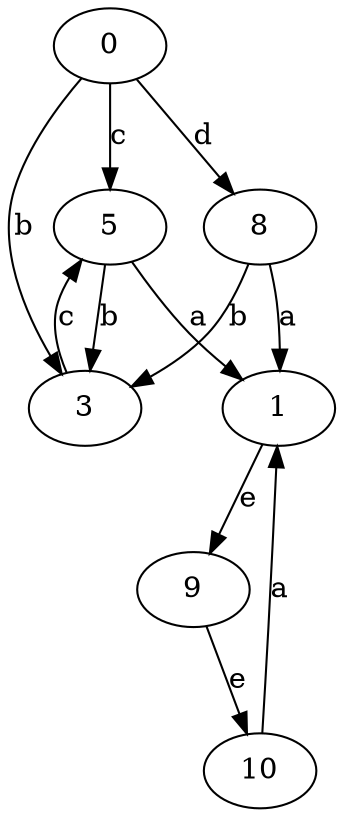 strict digraph  {
1;
3;
0;
5;
8;
9;
10;
1 -> 9  [label=e];
3 -> 5  [label=c];
0 -> 3  [label=b];
0 -> 5  [label=c];
0 -> 8  [label=d];
5 -> 1  [label=a];
5 -> 3  [label=b];
8 -> 1  [label=a];
8 -> 3  [label=b];
9 -> 10  [label=e];
10 -> 1  [label=a];
}
